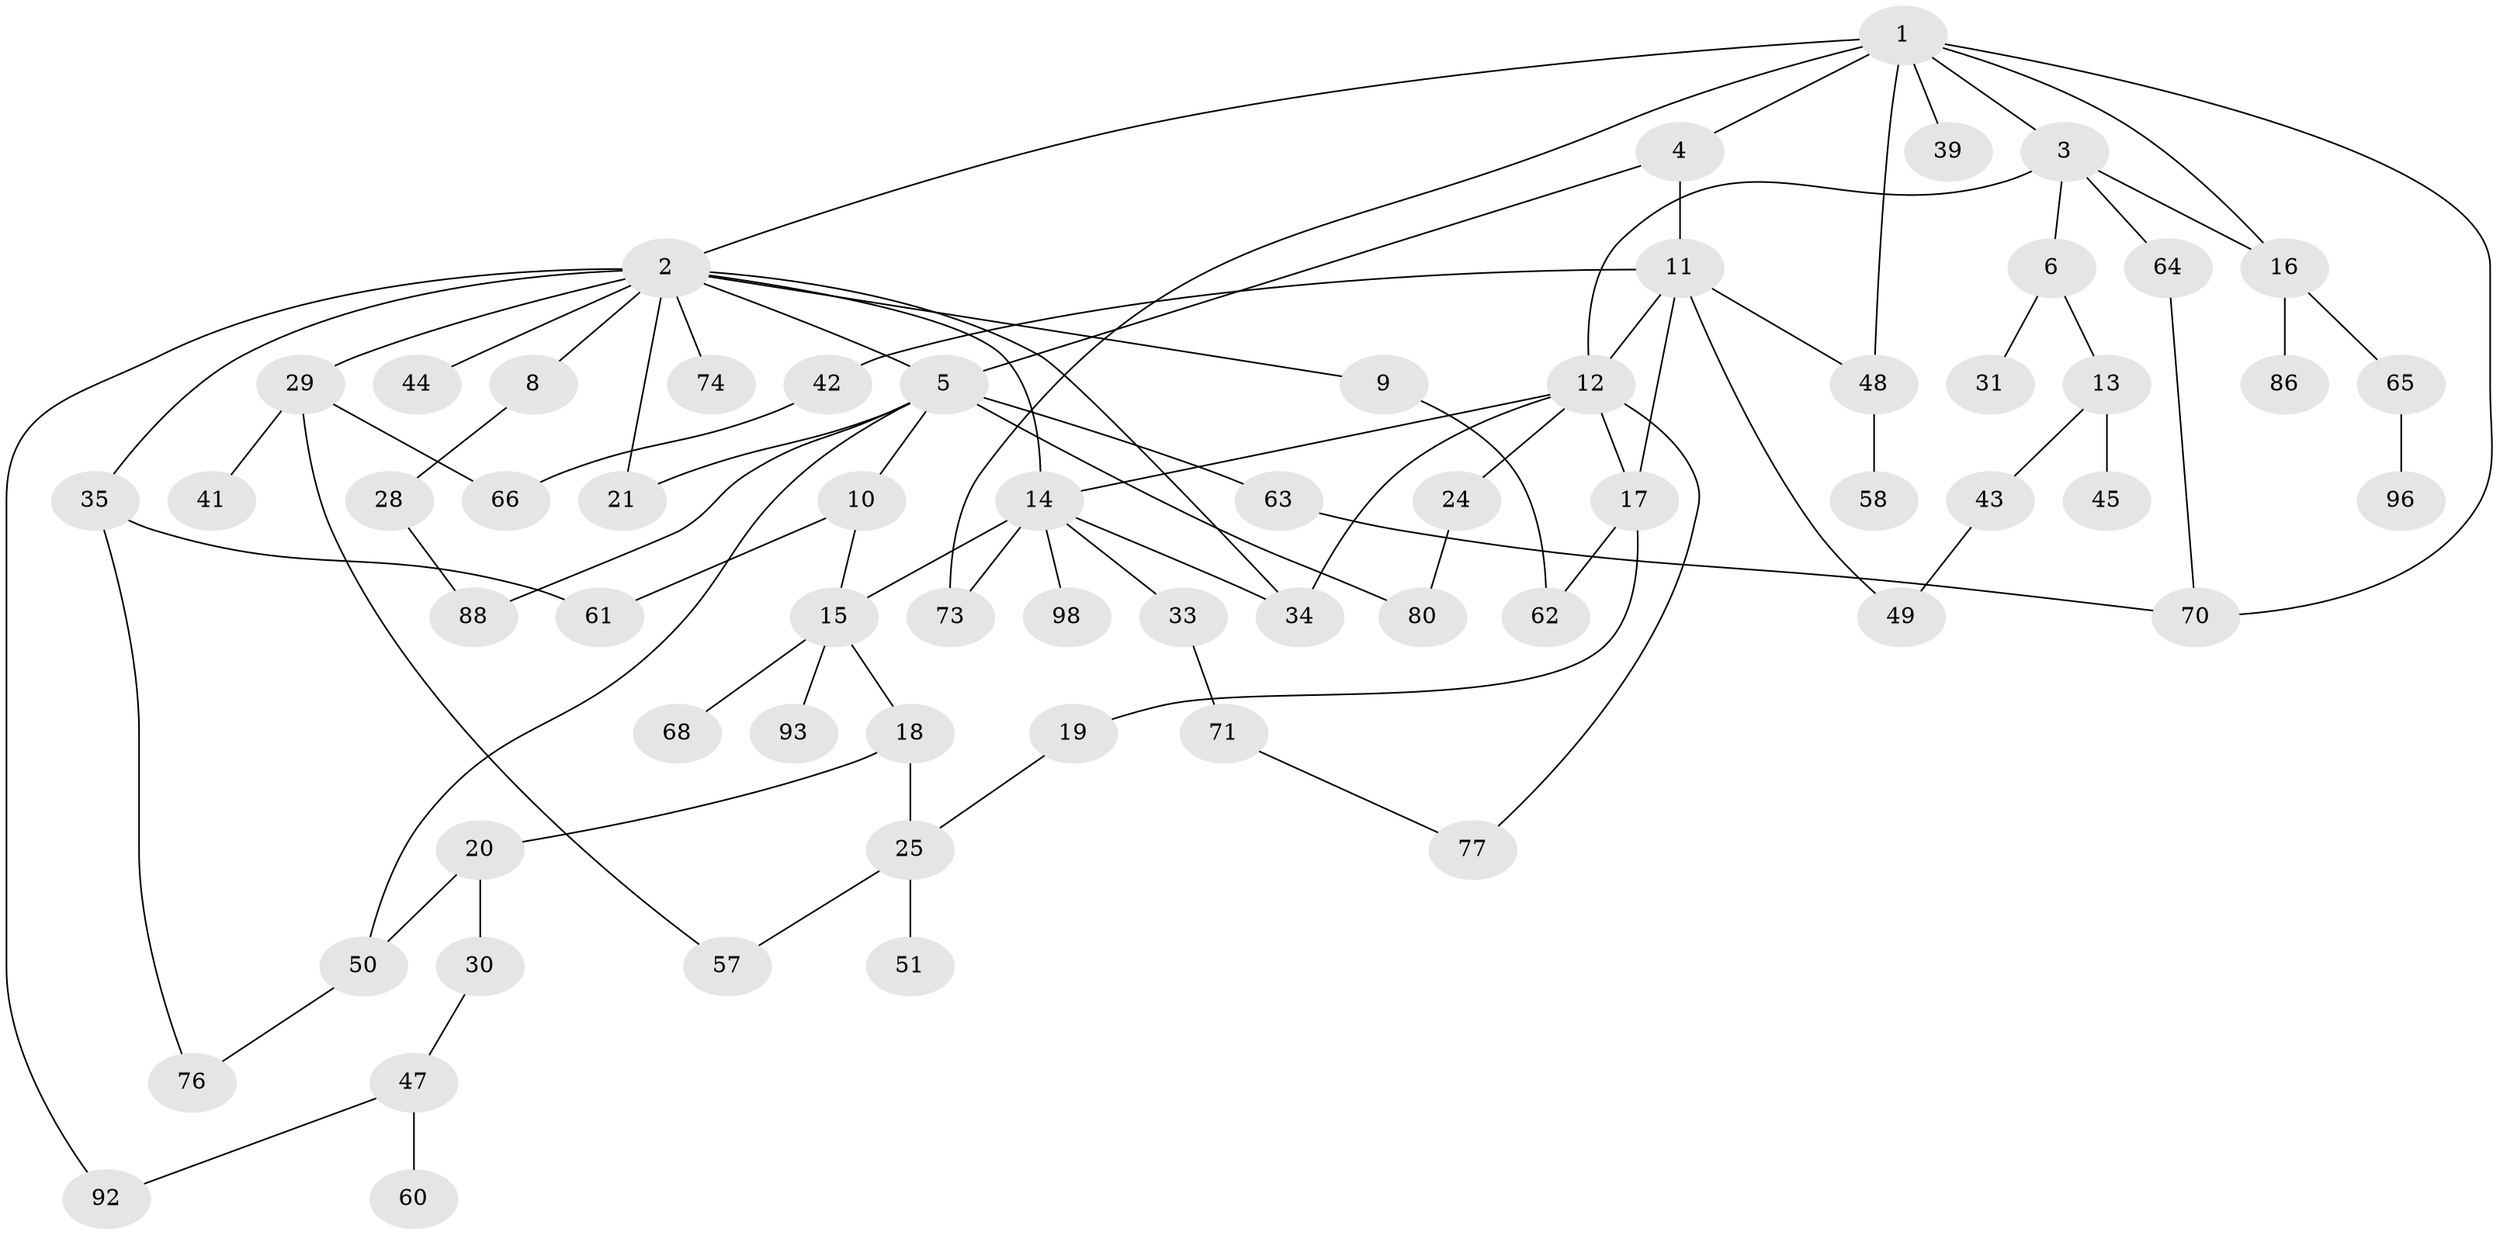 // original degree distribution, {7: 0.04, 6: 0.02, 3: 0.17, 5: 0.03, 4: 0.08, 2: 0.39, 8: 0.01, 1: 0.26}
// Generated by graph-tools (version 1.1) at 2025/11/02/21/25 10:11:06]
// undirected, 63 vertices, 87 edges
graph export_dot {
graph [start="1"]
  node [color=gray90,style=filled];
  1 [super="+27"];
  2 [super="+7"];
  3 [super="+79"];
  4;
  5 [super="+38"];
  6 [super="+22"];
  8 [super="+78"];
  9 [super="+72"];
  10 [super="+37"];
  11 [super="+23"];
  12 [super="+56"];
  13 [super="+32"];
  14 [super="+36"];
  15 [super="+55"];
  16 [super="+40"];
  17 [super="+83"];
  18 [super="+75"];
  19;
  20 [super="+67"];
  21 [super="+82"];
  24 [super="+84"];
  25 [super="+26"];
  28;
  29 [super="+94"];
  30 [super="+59"];
  31;
  33;
  34 [super="+52"];
  35 [super="+46"];
  39;
  41 [super="+53"];
  42;
  43;
  44 [super="+99"];
  45;
  47;
  48 [super="+54"];
  49;
  50 [super="+87"];
  51;
  57 [super="+89"];
  58;
  60;
  61 [super="+97"];
  62;
  63 [super="+69"];
  64 [super="+95"];
  65;
  66 [super="+90"];
  68;
  70;
  71 [super="+91"];
  73;
  74;
  76;
  77 [super="+81"];
  80 [super="+85"];
  86;
  88 [super="+100"];
  92;
  93;
  96;
  98;
  1 -- 2;
  1 -- 3;
  1 -- 4;
  1 -- 16;
  1 -- 73;
  1 -- 70;
  1 -- 39;
  1 -- 48;
  2 -- 8;
  2 -- 14;
  2 -- 35;
  2 -- 74;
  2 -- 34;
  2 -- 9;
  2 -- 44;
  2 -- 29;
  2 -- 92;
  2 -- 21;
  2 -- 5;
  3 -- 6;
  3 -- 12;
  3 -- 64;
  3 -- 16;
  4 -- 5;
  4 -- 11;
  5 -- 10;
  5 -- 21;
  5 -- 50;
  5 -- 80;
  5 -- 88;
  5 -- 63;
  6 -- 13;
  6 -- 31;
  8 -- 28;
  9 -- 62;
  10 -- 61;
  10 -- 15;
  11 -- 17;
  11 -- 48;
  11 -- 12;
  11 -- 49;
  11 -- 42;
  12 -- 24;
  12 -- 14;
  12 -- 17;
  12 -- 34;
  12 -- 77;
  13 -- 43;
  13 -- 45;
  14 -- 15;
  14 -- 33;
  14 -- 34;
  14 -- 98;
  14 -- 73;
  15 -- 18;
  15 -- 93;
  15 -- 68;
  16 -- 65;
  16 -- 86;
  17 -- 19;
  17 -- 62;
  18 -- 20;
  18 -- 25;
  19 -- 25;
  20 -- 30;
  20 -- 50;
  24 -- 80;
  25 -- 51;
  25 -- 57;
  28 -- 88;
  29 -- 41;
  29 -- 66 [weight=2];
  29 -- 57;
  30 -- 47;
  33 -- 71;
  35 -- 76;
  35 -- 61;
  42 -- 66;
  43 -- 49;
  47 -- 60;
  47 -- 92;
  48 -- 58;
  50 -- 76;
  63 -- 70;
  64 -- 70;
  65 -- 96;
  71 -- 77;
}
